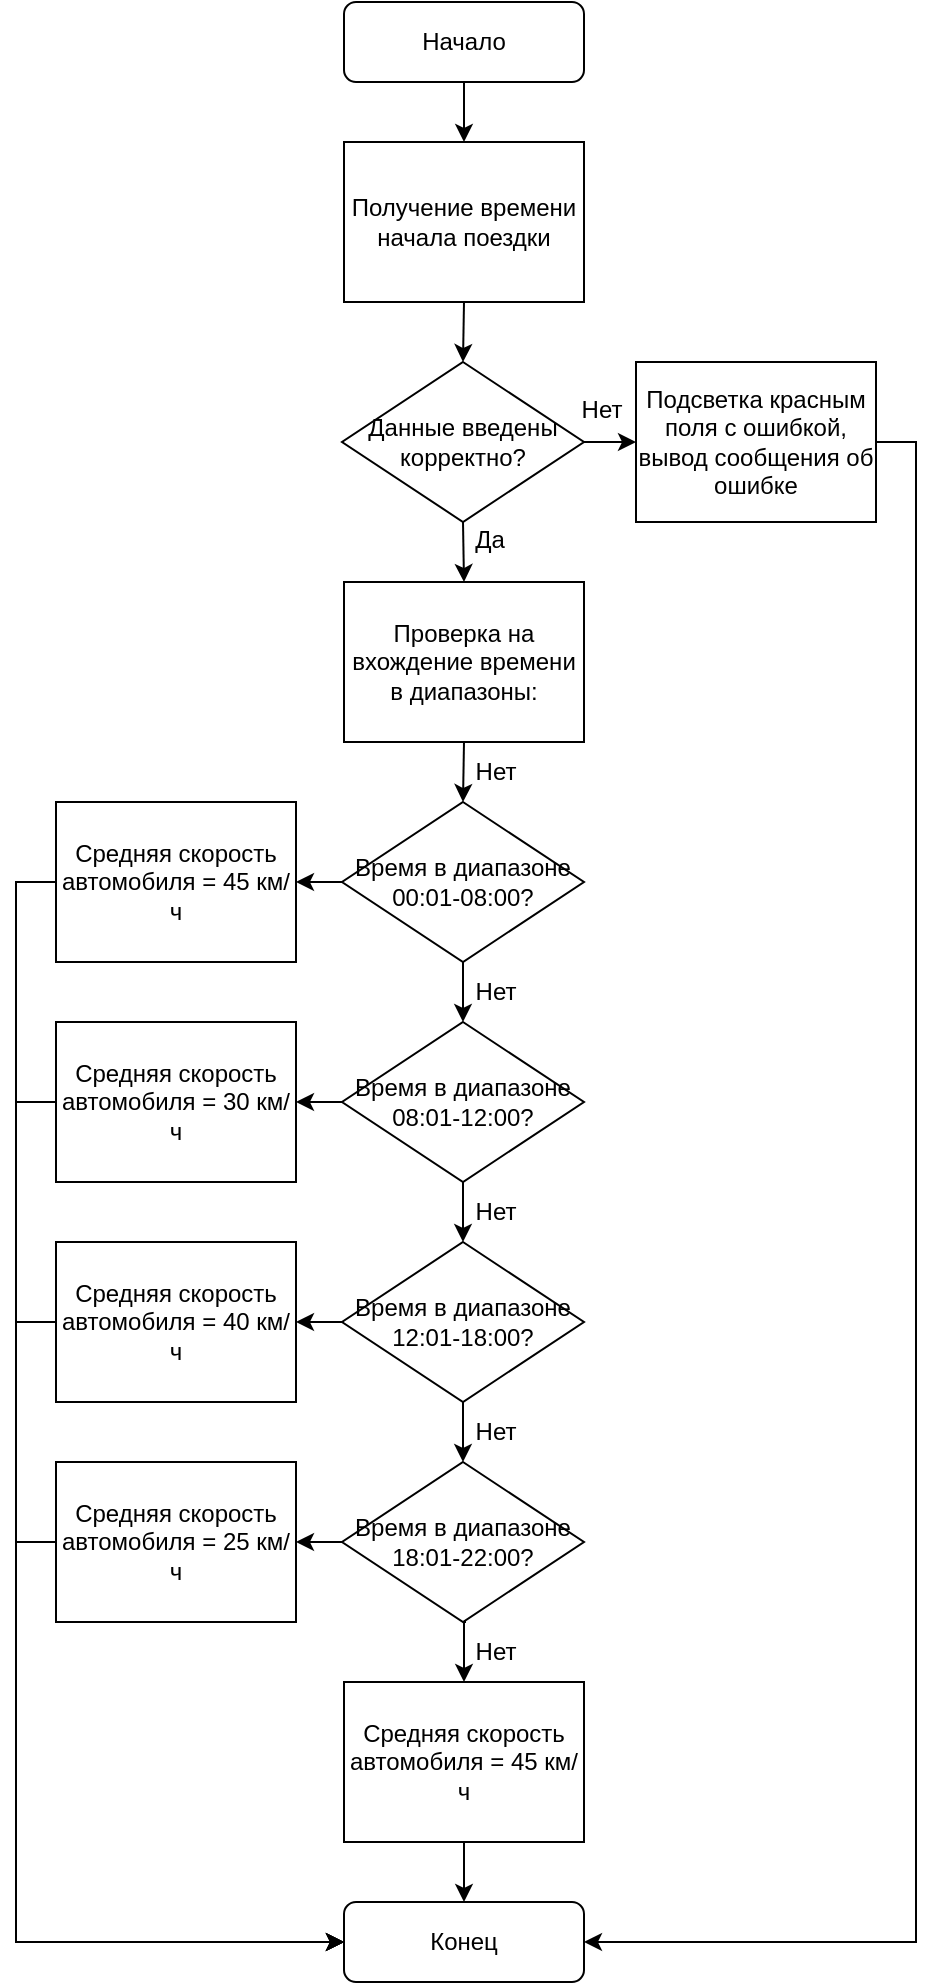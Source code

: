 <mxfile version="20.6.0" type="github"><diagram id="rRmtudpdEV8kB-wlNoaQ" name="Page-1"><mxGraphModel dx="1422" dy="744" grid="1" gridSize="10" guides="1" tooltips="1" connect="1" arrows="1" fold="1" page="1" pageScale="1" pageWidth="827" pageHeight="1169" math="0" shadow="0"><root><mxCell id="0"/><mxCell id="1" parent="0"/><mxCell id="-dRx0avK7jPQDeboVind-4" style="edgeStyle=orthogonalEdgeStyle;rounded=0;orthogonalLoop=1;jettySize=auto;html=1;exitX=0.5;exitY=1;exitDx=0;exitDy=0;entryX=0.5;entryY=0;entryDx=0;entryDy=0;" edge="1" parent="1" source="tulF2AGn9xkQMnw531Gr-1" target="-dRx0avK7jPQDeboVind-2"><mxGeometry relative="1" as="geometry"/></mxCell><mxCell id="tulF2AGn9xkQMnw531Gr-1" value="Начало" style="rounded=1;whiteSpace=wrap;html=1;" parent="1" vertex="1"><mxGeometry x="354" y="10" width="120" height="40" as="geometry"/></mxCell><mxCell id="tulF2AGn9xkQMnw531Gr-2" value="Конец" style="rounded=1;whiteSpace=wrap;html=1;" parent="1" vertex="1"><mxGeometry x="354" y="960" width="120" height="40" as="geometry"/></mxCell><mxCell id="-dRx0avK7jPQDeboVind-6" style="edgeStyle=orthogonalEdgeStyle;rounded=0;orthogonalLoop=1;jettySize=auto;html=1;exitX=0.5;exitY=1;exitDx=0;exitDy=0;entryX=0.5;entryY=0;entryDx=0;entryDy=0;" edge="1" parent="1" source="-dRx0avK7jPQDeboVind-2" target="-dRx0avK7jPQDeboVind-5"><mxGeometry relative="1" as="geometry"/></mxCell><mxCell id="-dRx0avK7jPQDeboVind-2" value="Получение времени начала поездки" style="rounded=0;whiteSpace=wrap;html=1;" vertex="1" parent="1"><mxGeometry x="354" y="80" width="120" height="80" as="geometry"/></mxCell><mxCell id="-dRx0avK7jPQDeboVind-10" style="edgeStyle=orthogonalEdgeStyle;rounded=0;orthogonalLoop=1;jettySize=auto;html=1;exitX=0.5;exitY=1;exitDx=0;exitDy=0;entryX=0.5;entryY=0;entryDx=0;entryDy=0;" edge="1" parent="1" source="-dRx0avK7jPQDeboVind-5" target="-dRx0avK7jPQDeboVind-7"><mxGeometry relative="1" as="geometry"/></mxCell><mxCell id="-dRx0avK7jPQDeboVind-12" style="edgeStyle=orthogonalEdgeStyle;rounded=0;orthogonalLoop=1;jettySize=auto;html=1;exitX=1;exitY=0.5;exitDx=0;exitDy=0;entryX=0;entryY=0.5;entryDx=0;entryDy=0;" edge="1" parent="1" source="-dRx0avK7jPQDeboVind-5" target="-dRx0avK7jPQDeboVind-11"><mxGeometry relative="1" as="geometry"/></mxCell><mxCell id="-dRx0avK7jPQDeboVind-5" value="Данные введены корректно?" style="rhombus;whiteSpace=wrap;html=1;" vertex="1" parent="1"><mxGeometry x="353" y="190" width="121" height="80" as="geometry"/></mxCell><mxCell id="-dRx0avK7jPQDeboVind-18" style="edgeStyle=orthogonalEdgeStyle;rounded=0;orthogonalLoop=1;jettySize=auto;html=1;exitX=0.5;exitY=1;exitDx=0;exitDy=0;entryX=0.5;entryY=0;entryDx=0;entryDy=0;" edge="1" parent="1" source="-dRx0avK7jPQDeboVind-7" target="-dRx0avK7jPQDeboVind-17"><mxGeometry relative="1" as="geometry"/></mxCell><mxCell id="-dRx0avK7jPQDeboVind-7" value="Проверка на вхождение времени в диапазоны:" style="rounded=0;whiteSpace=wrap;html=1;" vertex="1" parent="1"><mxGeometry x="354" y="300" width="120" height="80" as="geometry"/></mxCell><mxCell id="-dRx0avK7jPQDeboVind-14" style="edgeStyle=orthogonalEdgeStyle;rounded=0;orthogonalLoop=1;jettySize=auto;html=1;exitX=1;exitY=0.5;exitDx=0;exitDy=0;entryX=1;entryY=0.5;entryDx=0;entryDy=0;" edge="1" parent="1" source="-dRx0avK7jPQDeboVind-11" target="tulF2AGn9xkQMnw531Gr-2"><mxGeometry relative="1" as="geometry"/></mxCell><mxCell id="-dRx0avK7jPQDeboVind-11" value="Подсветка красным поля с ошибкой, вывод сообщения об ошибке" style="rounded=0;whiteSpace=wrap;html=1;" vertex="1" parent="1"><mxGeometry x="500" y="190" width="120" height="80" as="geometry"/></mxCell><mxCell id="-dRx0avK7jPQDeboVind-15" value="Да" style="text;html=1;strokeColor=none;fillColor=none;align=center;verticalAlign=middle;whiteSpace=wrap;rounded=0;" vertex="1" parent="1"><mxGeometry x="397" y="264" width="60" height="30" as="geometry"/></mxCell><mxCell id="-dRx0avK7jPQDeboVind-16" value="Нет" style="text;html=1;strokeColor=none;fillColor=none;align=center;verticalAlign=middle;whiteSpace=wrap;rounded=0;" vertex="1" parent="1"><mxGeometry x="453" y="199" width="60" height="30" as="geometry"/></mxCell><mxCell id="-dRx0avK7jPQDeboVind-22" style="edgeStyle=orthogonalEdgeStyle;rounded=0;orthogonalLoop=1;jettySize=auto;html=1;exitX=0.5;exitY=1;exitDx=0;exitDy=0;entryX=0.5;entryY=0;entryDx=0;entryDy=0;" edge="1" parent="1" source="-dRx0avK7jPQDeboVind-17" target="-dRx0avK7jPQDeboVind-19"><mxGeometry relative="1" as="geometry"/></mxCell><mxCell id="-dRx0avK7jPQDeboVind-40" style="edgeStyle=orthogonalEdgeStyle;rounded=0;orthogonalLoop=1;jettySize=auto;html=1;exitX=0;exitY=0.5;exitDx=0;exitDy=0;entryX=1;entryY=0.5;entryDx=0;entryDy=0;" edge="1" parent="1" source="-dRx0avK7jPQDeboVind-17" target="-dRx0avK7jPQDeboVind-36"><mxGeometry relative="1" as="geometry"/></mxCell><mxCell id="-dRx0avK7jPQDeboVind-17" value="&lt;div&gt;Время в диапазоне&lt;/div&gt;&lt;div&gt;00:01-08:00? &lt;/div&gt;" style="rhombus;whiteSpace=wrap;html=1;" vertex="1" parent="1"><mxGeometry x="353" y="410" width="121" height="80" as="geometry"/></mxCell><mxCell id="-dRx0avK7jPQDeboVind-24" style="edgeStyle=orthogonalEdgeStyle;rounded=0;orthogonalLoop=1;jettySize=auto;html=1;exitX=0.5;exitY=1;exitDx=0;exitDy=0;entryX=0.5;entryY=0;entryDx=0;entryDy=0;" edge="1" parent="1" source="-dRx0avK7jPQDeboVind-19" target="-dRx0avK7jPQDeboVind-20"><mxGeometry relative="1" as="geometry"/></mxCell><mxCell id="-dRx0avK7jPQDeboVind-41" style="edgeStyle=orthogonalEdgeStyle;rounded=0;orthogonalLoop=1;jettySize=auto;html=1;exitX=0;exitY=0.5;exitDx=0;exitDy=0;entryX=1;entryY=0.5;entryDx=0;entryDy=0;" edge="1" parent="1" source="-dRx0avK7jPQDeboVind-19" target="-dRx0avK7jPQDeboVind-37"><mxGeometry relative="1" as="geometry"/></mxCell><mxCell id="-dRx0avK7jPQDeboVind-19" value="&lt;div&gt;Время в диапазоне&lt;/div&gt;&lt;div&gt;08:01-12:00? &lt;/div&gt;" style="rhombus;whiteSpace=wrap;html=1;" vertex="1" parent="1"><mxGeometry x="353" y="520" width="121" height="80" as="geometry"/></mxCell><mxCell id="-dRx0avK7jPQDeboVind-25" style="edgeStyle=orthogonalEdgeStyle;rounded=0;orthogonalLoop=1;jettySize=auto;html=1;exitX=0.5;exitY=1;exitDx=0;exitDy=0;entryX=0.5;entryY=0;entryDx=0;entryDy=0;" edge="1" parent="1" source="-dRx0avK7jPQDeboVind-20" target="-dRx0avK7jPQDeboVind-21"><mxGeometry relative="1" as="geometry"/></mxCell><mxCell id="-dRx0avK7jPQDeboVind-42" style="edgeStyle=orthogonalEdgeStyle;rounded=0;orthogonalLoop=1;jettySize=auto;html=1;exitX=0;exitY=0.5;exitDx=0;exitDy=0;entryX=1;entryY=0.5;entryDx=0;entryDy=0;" edge="1" parent="1" source="-dRx0avK7jPQDeboVind-20" target="-dRx0avK7jPQDeboVind-38"><mxGeometry relative="1" as="geometry"/></mxCell><mxCell id="-dRx0avK7jPQDeboVind-20" value="&lt;div&gt;Время в диапазоне&lt;/div&gt;&lt;div&gt;12:01-18:00? &lt;/div&gt;" style="rhombus;whiteSpace=wrap;html=1;" vertex="1" parent="1"><mxGeometry x="353" y="630" width="121" height="80" as="geometry"/></mxCell><mxCell id="-dRx0avK7jPQDeboVind-43" style="edgeStyle=orthogonalEdgeStyle;rounded=0;orthogonalLoop=1;jettySize=auto;html=1;exitX=0;exitY=0.5;exitDx=0;exitDy=0;entryX=1;entryY=0.5;entryDx=0;entryDy=0;" edge="1" parent="1" source="-dRx0avK7jPQDeboVind-21" target="-dRx0avK7jPQDeboVind-39"><mxGeometry relative="1" as="geometry"/></mxCell><mxCell id="-dRx0avK7jPQDeboVind-21" value="&lt;div&gt;Время в диапазоне&lt;/div&gt;&lt;div&gt;18:01-22:00? &lt;/div&gt;" style="rhombus;whiteSpace=wrap;html=1;" vertex="1" parent="1"><mxGeometry x="353" y="740" width="121" height="80" as="geometry"/></mxCell><mxCell id="-dRx0avK7jPQDeboVind-27" value="Нет" style="text;html=1;strokeColor=none;fillColor=none;align=center;verticalAlign=middle;whiteSpace=wrap;rounded=0;" vertex="1" parent="1"><mxGeometry x="400" y="380" width="60" height="30" as="geometry"/></mxCell><mxCell id="-dRx0avK7jPQDeboVind-28" value="Нет" style="text;html=1;strokeColor=none;fillColor=none;align=center;verticalAlign=middle;whiteSpace=wrap;rounded=0;" vertex="1" parent="1"><mxGeometry x="400" y="490" width="60" height="30" as="geometry"/></mxCell><mxCell id="-dRx0avK7jPQDeboVind-29" value="Нет" style="text;html=1;strokeColor=none;fillColor=none;align=center;verticalAlign=middle;whiteSpace=wrap;rounded=0;" vertex="1" parent="1"><mxGeometry x="400" y="600" width="60" height="30" as="geometry"/></mxCell><mxCell id="-dRx0avK7jPQDeboVind-30" value="Нет" style="text;html=1;strokeColor=none;fillColor=none;align=center;verticalAlign=middle;whiteSpace=wrap;rounded=0;" vertex="1" parent="1"><mxGeometry x="400" y="710" width="60" height="30" as="geometry"/></mxCell><mxCell id="-dRx0avK7jPQDeboVind-35" style="edgeStyle=orthogonalEdgeStyle;rounded=0;orthogonalLoop=1;jettySize=auto;html=1;exitX=0.25;exitY=0;exitDx=0;exitDy=0;entryX=0.5;entryY=0;entryDx=0;entryDy=0;" edge="1" parent="1" source="-dRx0avK7jPQDeboVind-31" target="-dRx0avK7jPQDeboVind-33"><mxGeometry relative="1" as="geometry"/></mxCell><mxCell id="-dRx0avK7jPQDeboVind-31" value="Нет" style="text;html=1;strokeColor=none;fillColor=none;align=center;verticalAlign=middle;whiteSpace=wrap;rounded=0;" vertex="1" parent="1"><mxGeometry x="400" y="820" width="60" height="30" as="geometry"/></mxCell><mxCell id="-dRx0avK7jPQDeboVind-34" style="edgeStyle=orthogonalEdgeStyle;rounded=0;orthogonalLoop=1;jettySize=auto;html=1;exitX=0.5;exitY=1;exitDx=0;exitDy=0;entryX=0.5;entryY=0;entryDx=0;entryDy=0;" edge="1" parent="1" source="-dRx0avK7jPQDeboVind-33" target="tulF2AGn9xkQMnw531Gr-2"><mxGeometry relative="1" as="geometry"/></mxCell><mxCell id="-dRx0avK7jPQDeboVind-33" value="Средняя скорость автомобиля = 45 км/ч" style="rounded=0;whiteSpace=wrap;html=1;" vertex="1" parent="1"><mxGeometry x="354" y="850" width="120" height="80" as="geometry"/></mxCell><mxCell id="-dRx0avK7jPQDeboVind-44" style="edgeStyle=orthogonalEdgeStyle;rounded=0;orthogonalLoop=1;jettySize=auto;html=1;exitX=0;exitY=0.5;exitDx=0;exitDy=0;entryX=0;entryY=0.5;entryDx=0;entryDy=0;" edge="1" parent="1" source="-dRx0avK7jPQDeboVind-36" target="tulF2AGn9xkQMnw531Gr-2"><mxGeometry relative="1" as="geometry"/></mxCell><mxCell id="-dRx0avK7jPQDeboVind-36" value="Средняя скорость автомобиля = 45 км/ч" style="rounded=0;whiteSpace=wrap;html=1;" vertex="1" parent="1"><mxGeometry x="210" y="410" width="120" height="80" as="geometry"/></mxCell><mxCell id="-dRx0avK7jPQDeboVind-45" style="edgeStyle=orthogonalEdgeStyle;rounded=0;orthogonalLoop=1;jettySize=auto;html=1;exitX=0;exitY=0.5;exitDx=0;exitDy=0;entryX=0;entryY=0.5;entryDx=0;entryDy=0;" edge="1" parent="1" source="-dRx0avK7jPQDeboVind-37" target="tulF2AGn9xkQMnw531Gr-2"><mxGeometry relative="1" as="geometry"/></mxCell><mxCell id="-dRx0avK7jPQDeboVind-37" value="Средняя скорость автомобиля = 30 км/ч" style="rounded=0;whiteSpace=wrap;html=1;" vertex="1" parent="1"><mxGeometry x="210" y="520" width="120" height="80" as="geometry"/></mxCell><mxCell id="-dRx0avK7jPQDeboVind-46" style="edgeStyle=orthogonalEdgeStyle;rounded=0;orthogonalLoop=1;jettySize=auto;html=1;exitX=0;exitY=0.5;exitDx=0;exitDy=0;entryX=0;entryY=0.5;entryDx=0;entryDy=0;" edge="1" parent="1" source="-dRx0avK7jPQDeboVind-38" target="tulF2AGn9xkQMnw531Gr-2"><mxGeometry relative="1" as="geometry"/></mxCell><mxCell id="-dRx0avK7jPQDeboVind-38" value="Средняя скорость автомобиля = 40 км/ч" style="rounded=0;whiteSpace=wrap;html=1;" vertex="1" parent="1"><mxGeometry x="210" y="630" width="120" height="80" as="geometry"/></mxCell><mxCell id="-dRx0avK7jPQDeboVind-49" style="edgeStyle=orthogonalEdgeStyle;rounded=0;orthogonalLoop=1;jettySize=auto;html=1;exitX=0;exitY=0.5;exitDx=0;exitDy=0;entryX=0;entryY=0.5;entryDx=0;entryDy=0;" edge="1" parent="1" source="-dRx0avK7jPQDeboVind-39" target="tulF2AGn9xkQMnw531Gr-2"><mxGeometry relative="1" as="geometry"/></mxCell><mxCell id="-dRx0avK7jPQDeboVind-39" value="Средняя скорость автомобиля = 25 км/ч" style="rounded=0;whiteSpace=wrap;html=1;" vertex="1" parent="1"><mxGeometry x="210" y="740" width="120" height="80" as="geometry"/></mxCell></root></mxGraphModel></diagram></mxfile>